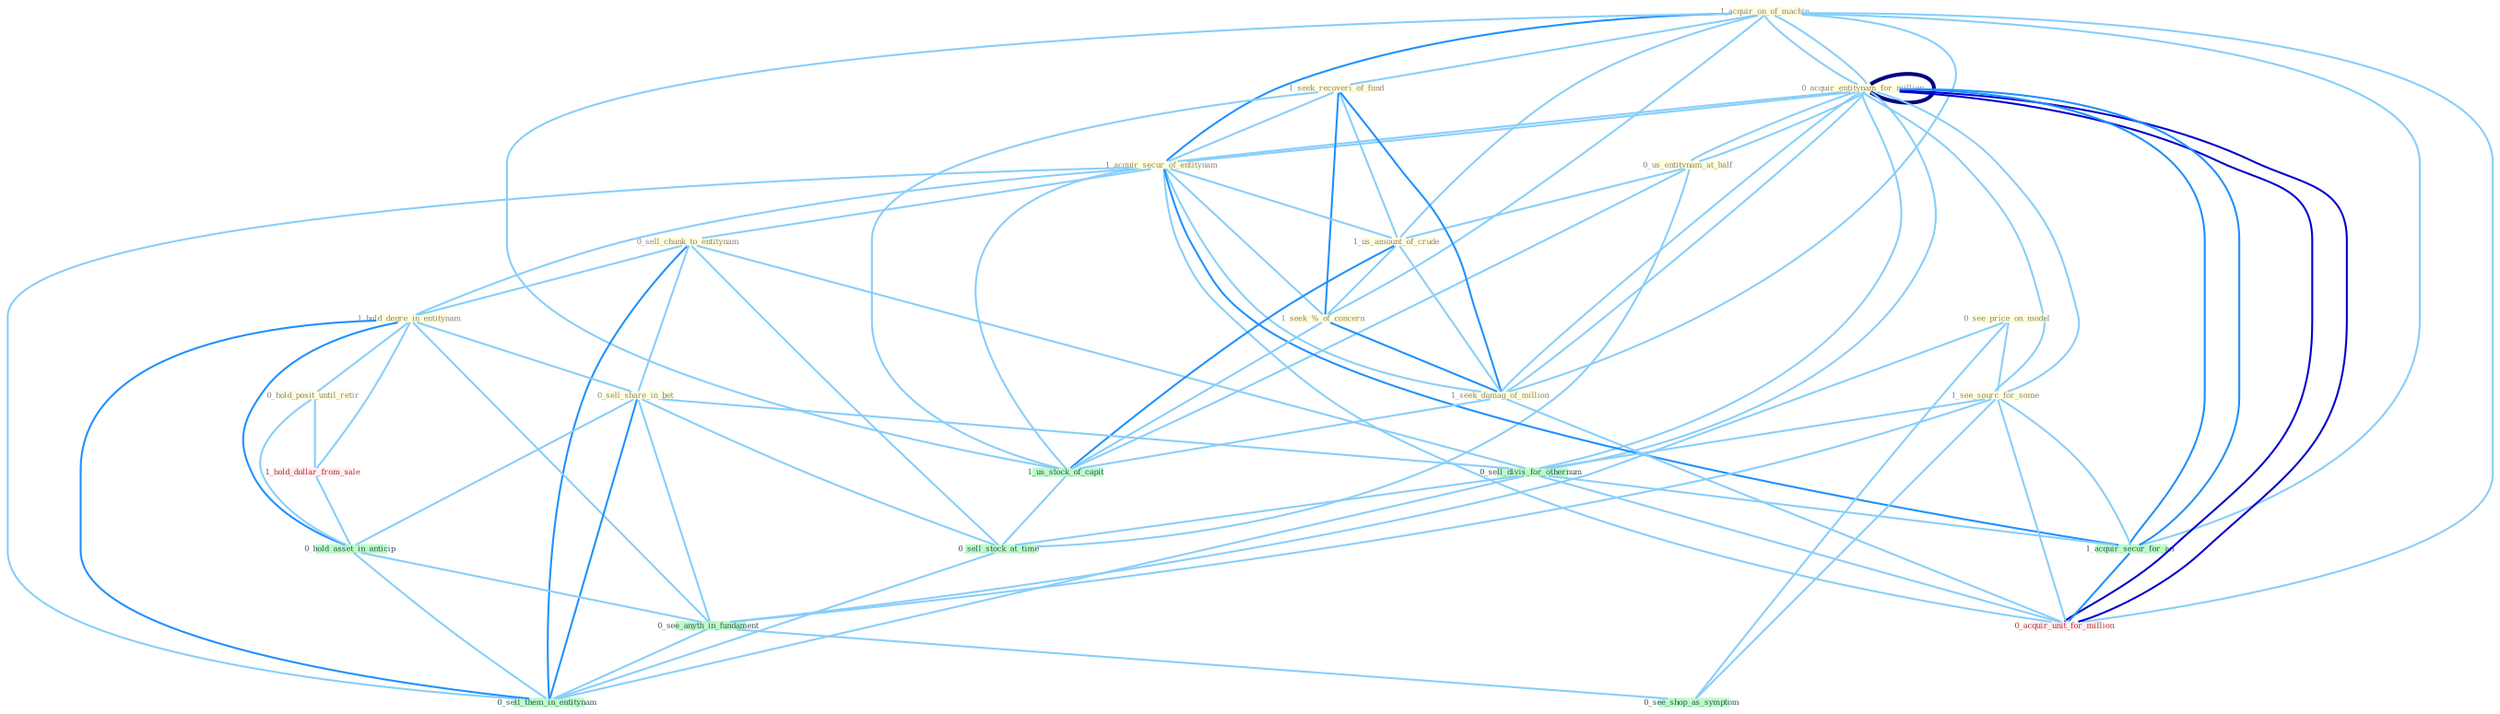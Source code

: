 Graph G{ 
    node
    [shape=polygon,style=filled,width=.5,height=.06,color="#BDFCC9",fixedsize=true,fontsize=4,
    fontcolor="#2f4f4f"];
    {node
    [color="#ffffe0", fontcolor="#8b7d6b"] "1_acquir_on_of_machin " "0_acquir_entitynam_for_million " "0_acquir_entitynam_for_million " "0_us_entitynam_at_half " "1_seek_recoveri_of_fund " "1_acquir_secur_of_entitynam " "0_sell_chunk_to_entitynam " "1_us_amount_of_crude " "1_seek_%_of_concern " "1_hold_degre_in_entitynam " "0_see_price_on_model " "1_see_sourc_for_some " "0_hold_posit_until_retir " "0_sell_share_in_bet " "1_seek_damag_of_million "}
{node [color="#fff0f5", fontcolor="#b22222"] "1_hold_dollar_from_sale " "0_acquir_unit_for_million "}
edge [color="#B0E2FF"];

	"1_acquir_on_of_machin " -- "0_acquir_entitynam_for_million " [w="1", color="#87cefa" ];
	"1_acquir_on_of_machin " -- "0_acquir_entitynam_for_million " [w="1", color="#87cefa" ];
	"1_acquir_on_of_machin " -- "1_seek_recoveri_of_fund " [w="1", color="#87cefa" ];
	"1_acquir_on_of_machin " -- "1_acquir_secur_of_entitynam " [w="2", color="#1e90ff" , len=0.8];
	"1_acquir_on_of_machin " -- "1_us_amount_of_crude " [w="1", color="#87cefa" ];
	"1_acquir_on_of_machin " -- "1_seek_%_of_concern " [w="1", color="#87cefa" ];
	"1_acquir_on_of_machin " -- "1_seek_damag_of_million " [w="1", color="#87cefa" ];
	"1_acquir_on_of_machin " -- "1_acquir_secur_for_an " [w="1", color="#87cefa" ];
	"1_acquir_on_of_machin " -- "1_us_stock_of_capit " [w="1", color="#87cefa" ];
	"1_acquir_on_of_machin " -- "0_acquir_unit_for_million " [w="1", color="#87cefa" ];
	"0_acquir_entitynam_for_million " -- "0_acquir_entitynam_for_million " [w="4", style=bold, color="#000080", len=0.4];
	"0_acquir_entitynam_for_million " -- "0_us_entitynam_at_half " [w="1", color="#87cefa" ];
	"0_acquir_entitynam_for_million " -- "1_acquir_secur_of_entitynam " [w="1", color="#87cefa" ];
	"0_acquir_entitynam_for_million " -- "1_see_sourc_for_some " [w="1", color="#87cefa" ];
	"0_acquir_entitynam_for_million " -- "1_seek_damag_of_million " [w="1", color="#87cefa" ];
	"0_acquir_entitynam_for_million " -- "0_sell_divis_for_othernum " [w="1", color="#87cefa" ];
	"0_acquir_entitynam_for_million " -- "1_acquir_secur_for_an " [w="2", color="#1e90ff" , len=0.8];
	"0_acquir_entitynam_for_million " -- "0_acquir_unit_for_million " [w="3", color="#0000cd" , len=0.6];
	"0_acquir_entitynam_for_million " -- "0_us_entitynam_at_half " [w="1", color="#87cefa" ];
	"0_acquir_entitynam_for_million " -- "1_acquir_secur_of_entitynam " [w="1", color="#87cefa" ];
	"0_acquir_entitynam_for_million " -- "1_see_sourc_for_some " [w="1", color="#87cefa" ];
	"0_acquir_entitynam_for_million " -- "1_seek_damag_of_million " [w="1", color="#87cefa" ];
	"0_acquir_entitynam_for_million " -- "0_sell_divis_for_othernum " [w="1", color="#87cefa" ];
	"0_acquir_entitynam_for_million " -- "1_acquir_secur_for_an " [w="2", color="#1e90ff" , len=0.8];
	"0_acquir_entitynam_for_million " -- "0_acquir_unit_for_million " [w="3", color="#0000cd" , len=0.6];
	"0_us_entitynam_at_half " -- "1_us_amount_of_crude " [w="1", color="#87cefa" ];
	"0_us_entitynam_at_half " -- "1_us_stock_of_capit " [w="1", color="#87cefa" ];
	"0_us_entitynam_at_half " -- "0_sell_stock_at_time " [w="1", color="#87cefa" ];
	"1_seek_recoveri_of_fund " -- "1_acquir_secur_of_entitynam " [w="1", color="#87cefa" ];
	"1_seek_recoveri_of_fund " -- "1_us_amount_of_crude " [w="1", color="#87cefa" ];
	"1_seek_recoveri_of_fund " -- "1_seek_%_of_concern " [w="2", color="#1e90ff" , len=0.8];
	"1_seek_recoveri_of_fund " -- "1_seek_damag_of_million " [w="2", color="#1e90ff" , len=0.8];
	"1_seek_recoveri_of_fund " -- "1_us_stock_of_capit " [w="1", color="#87cefa" ];
	"1_acquir_secur_of_entitynam " -- "0_sell_chunk_to_entitynam " [w="1", color="#87cefa" ];
	"1_acquir_secur_of_entitynam " -- "1_us_amount_of_crude " [w="1", color="#87cefa" ];
	"1_acquir_secur_of_entitynam " -- "1_seek_%_of_concern " [w="1", color="#87cefa" ];
	"1_acquir_secur_of_entitynam " -- "1_hold_degre_in_entitynam " [w="1", color="#87cefa" ];
	"1_acquir_secur_of_entitynam " -- "1_seek_damag_of_million " [w="1", color="#87cefa" ];
	"1_acquir_secur_of_entitynam " -- "1_acquir_secur_for_an " [w="2", color="#1e90ff" , len=0.8];
	"1_acquir_secur_of_entitynam " -- "1_us_stock_of_capit " [w="1", color="#87cefa" ];
	"1_acquir_secur_of_entitynam " -- "0_acquir_unit_for_million " [w="1", color="#87cefa" ];
	"1_acquir_secur_of_entitynam " -- "0_sell_them_in_entitynam " [w="1", color="#87cefa" ];
	"0_sell_chunk_to_entitynam " -- "1_hold_degre_in_entitynam " [w="1", color="#87cefa" ];
	"0_sell_chunk_to_entitynam " -- "0_sell_share_in_bet " [w="1", color="#87cefa" ];
	"0_sell_chunk_to_entitynam " -- "0_sell_divis_for_othernum " [w="1", color="#87cefa" ];
	"0_sell_chunk_to_entitynam " -- "0_sell_stock_at_time " [w="1", color="#87cefa" ];
	"0_sell_chunk_to_entitynam " -- "0_sell_them_in_entitynam " [w="2", color="#1e90ff" , len=0.8];
	"1_us_amount_of_crude " -- "1_seek_%_of_concern " [w="1", color="#87cefa" ];
	"1_us_amount_of_crude " -- "1_seek_damag_of_million " [w="1", color="#87cefa" ];
	"1_us_amount_of_crude " -- "1_us_stock_of_capit " [w="2", color="#1e90ff" , len=0.8];
	"1_seek_%_of_concern " -- "1_seek_damag_of_million " [w="2", color="#1e90ff" , len=0.8];
	"1_seek_%_of_concern " -- "1_us_stock_of_capit " [w="1", color="#87cefa" ];
	"1_hold_degre_in_entitynam " -- "0_hold_posit_until_retir " [w="1", color="#87cefa" ];
	"1_hold_degre_in_entitynam " -- "0_sell_share_in_bet " [w="1", color="#87cefa" ];
	"1_hold_degre_in_entitynam " -- "1_hold_dollar_from_sale " [w="1", color="#87cefa" ];
	"1_hold_degre_in_entitynam " -- "0_hold_asset_in_anticip " [w="2", color="#1e90ff" , len=0.8];
	"1_hold_degre_in_entitynam " -- "0_see_anyth_in_fundament " [w="1", color="#87cefa" ];
	"1_hold_degre_in_entitynam " -- "0_sell_them_in_entitynam " [w="2", color="#1e90ff" , len=0.8];
	"0_see_price_on_model " -- "1_see_sourc_for_some " [w="1", color="#87cefa" ];
	"0_see_price_on_model " -- "0_see_anyth_in_fundament " [w="1", color="#87cefa" ];
	"0_see_price_on_model " -- "0_see_shop_as_symptom " [w="1", color="#87cefa" ];
	"1_see_sourc_for_some " -- "0_sell_divis_for_othernum " [w="1", color="#87cefa" ];
	"1_see_sourc_for_some " -- "1_acquir_secur_for_an " [w="1", color="#87cefa" ];
	"1_see_sourc_for_some " -- "0_see_anyth_in_fundament " [w="1", color="#87cefa" ];
	"1_see_sourc_for_some " -- "0_acquir_unit_for_million " [w="1", color="#87cefa" ];
	"1_see_sourc_for_some " -- "0_see_shop_as_symptom " [w="1", color="#87cefa" ];
	"0_hold_posit_until_retir " -- "1_hold_dollar_from_sale " [w="1", color="#87cefa" ];
	"0_hold_posit_until_retir " -- "0_hold_asset_in_anticip " [w="1", color="#87cefa" ];
	"0_sell_share_in_bet " -- "0_sell_divis_for_othernum " [w="1", color="#87cefa" ];
	"0_sell_share_in_bet " -- "0_hold_asset_in_anticip " [w="1", color="#87cefa" ];
	"0_sell_share_in_bet " -- "0_sell_stock_at_time " [w="1", color="#87cefa" ];
	"0_sell_share_in_bet " -- "0_see_anyth_in_fundament " [w="1", color="#87cefa" ];
	"0_sell_share_in_bet " -- "0_sell_them_in_entitynam " [w="2", color="#1e90ff" , len=0.8];
	"1_seek_damag_of_million " -- "1_us_stock_of_capit " [w="1", color="#87cefa" ];
	"1_seek_damag_of_million " -- "0_acquir_unit_for_million " [w="1", color="#87cefa" ];
	"0_sell_divis_for_othernum " -- "1_acquir_secur_for_an " [w="1", color="#87cefa" ];
	"0_sell_divis_for_othernum " -- "0_sell_stock_at_time " [w="1", color="#87cefa" ];
	"0_sell_divis_for_othernum " -- "0_acquir_unit_for_million " [w="1", color="#87cefa" ];
	"0_sell_divis_for_othernum " -- "0_sell_them_in_entitynam " [w="1", color="#87cefa" ];
	"1_acquir_secur_for_an " -- "0_acquir_unit_for_million " [w="2", color="#1e90ff" , len=0.8];
	"1_us_stock_of_capit " -- "0_sell_stock_at_time " [w="1", color="#87cefa" ];
	"1_hold_dollar_from_sale " -- "0_hold_asset_in_anticip " [w="1", color="#87cefa" ];
	"0_hold_asset_in_anticip " -- "0_see_anyth_in_fundament " [w="1", color="#87cefa" ];
	"0_hold_asset_in_anticip " -- "0_sell_them_in_entitynam " [w="1", color="#87cefa" ];
	"0_sell_stock_at_time " -- "0_sell_them_in_entitynam " [w="1", color="#87cefa" ];
	"0_see_anyth_in_fundament " -- "0_see_shop_as_symptom " [w="1", color="#87cefa" ];
	"0_see_anyth_in_fundament " -- "0_sell_them_in_entitynam " [w="1", color="#87cefa" ];
}